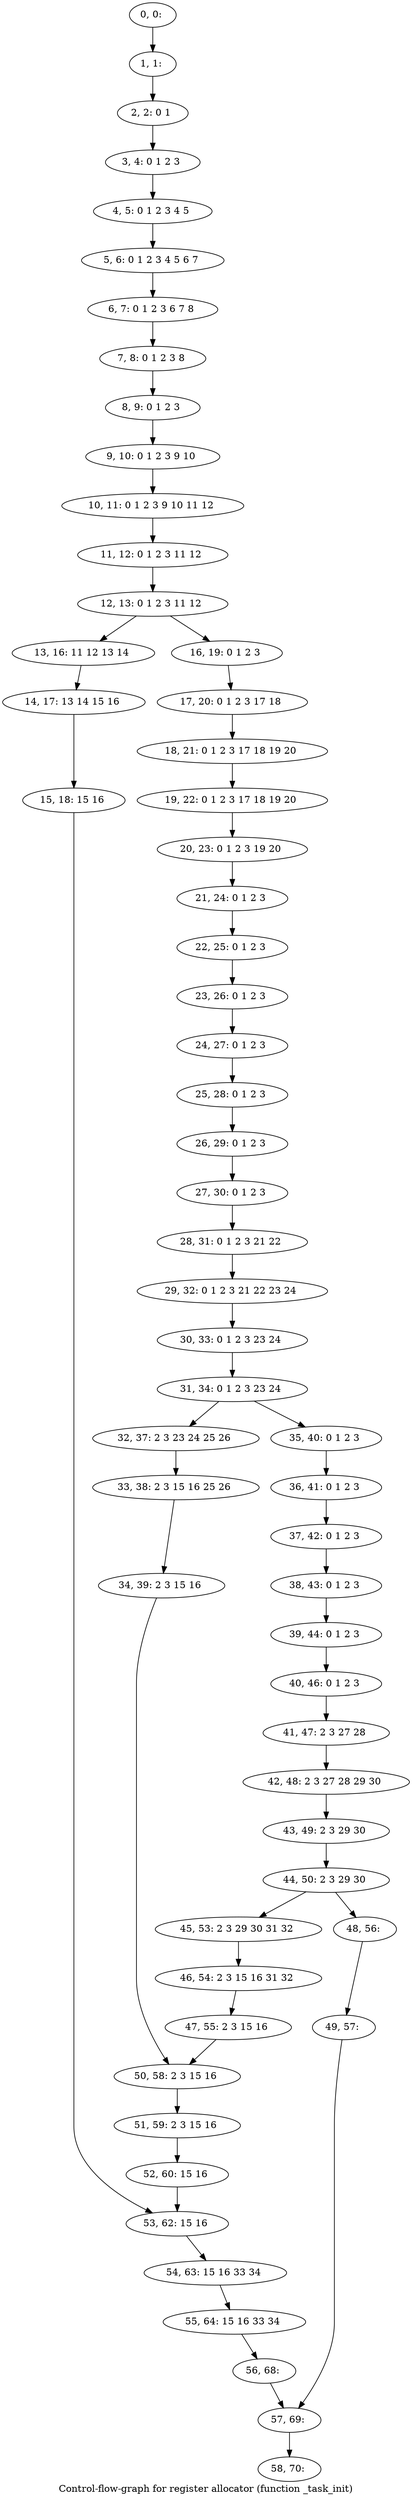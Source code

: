digraph G {
graph [label="Control-flow-graph for register allocator (function _task_init)"]
0[label="0, 0: "];
1[label="1, 1: "];
2[label="2, 2: 0 1 "];
3[label="3, 4: 0 1 2 3 "];
4[label="4, 5: 0 1 2 3 4 5 "];
5[label="5, 6: 0 1 2 3 4 5 6 7 "];
6[label="6, 7: 0 1 2 3 6 7 8 "];
7[label="7, 8: 0 1 2 3 8 "];
8[label="8, 9: 0 1 2 3 "];
9[label="9, 10: 0 1 2 3 9 10 "];
10[label="10, 11: 0 1 2 3 9 10 11 12 "];
11[label="11, 12: 0 1 2 3 11 12 "];
12[label="12, 13: 0 1 2 3 11 12 "];
13[label="13, 16: 11 12 13 14 "];
14[label="14, 17: 13 14 15 16 "];
15[label="15, 18: 15 16 "];
16[label="16, 19: 0 1 2 3 "];
17[label="17, 20: 0 1 2 3 17 18 "];
18[label="18, 21: 0 1 2 3 17 18 19 20 "];
19[label="19, 22: 0 1 2 3 17 18 19 20 "];
20[label="20, 23: 0 1 2 3 19 20 "];
21[label="21, 24: 0 1 2 3 "];
22[label="22, 25: 0 1 2 3 "];
23[label="23, 26: 0 1 2 3 "];
24[label="24, 27: 0 1 2 3 "];
25[label="25, 28: 0 1 2 3 "];
26[label="26, 29: 0 1 2 3 "];
27[label="27, 30: 0 1 2 3 "];
28[label="28, 31: 0 1 2 3 21 22 "];
29[label="29, 32: 0 1 2 3 21 22 23 24 "];
30[label="30, 33: 0 1 2 3 23 24 "];
31[label="31, 34: 0 1 2 3 23 24 "];
32[label="32, 37: 2 3 23 24 25 26 "];
33[label="33, 38: 2 3 15 16 25 26 "];
34[label="34, 39: 2 3 15 16 "];
35[label="35, 40: 0 1 2 3 "];
36[label="36, 41: 0 1 2 3 "];
37[label="37, 42: 0 1 2 3 "];
38[label="38, 43: 0 1 2 3 "];
39[label="39, 44: 0 1 2 3 "];
40[label="40, 46: 0 1 2 3 "];
41[label="41, 47: 2 3 27 28 "];
42[label="42, 48: 2 3 27 28 29 30 "];
43[label="43, 49: 2 3 29 30 "];
44[label="44, 50: 2 3 29 30 "];
45[label="45, 53: 2 3 29 30 31 32 "];
46[label="46, 54: 2 3 15 16 31 32 "];
47[label="47, 55: 2 3 15 16 "];
48[label="48, 56: "];
49[label="49, 57: "];
50[label="50, 58: 2 3 15 16 "];
51[label="51, 59: 2 3 15 16 "];
52[label="52, 60: 15 16 "];
53[label="53, 62: 15 16 "];
54[label="54, 63: 15 16 33 34 "];
55[label="55, 64: 15 16 33 34 "];
56[label="56, 68: "];
57[label="57, 69: "];
58[label="58, 70: "];
0->1 ;
1->2 ;
2->3 ;
3->4 ;
4->5 ;
5->6 ;
6->7 ;
7->8 ;
8->9 ;
9->10 ;
10->11 ;
11->12 ;
12->13 ;
12->16 ;
13->14 ;
14->15 ;
15->53 ;
16->17 ;
17->18 ;
18->19 ;
19->20 ;
20->21 ;
21->22 ;
22->23 ;
23->24 ;
24->25 ;
25->26 ;
26->27 ;
27->28 ;
28->29 ;
29->30 ;
30->31 ;
31->32 ;
31->35 ;
32->33 ;
33->34 ;
34->50 ;
35->36 ;
36->37 ;
37->38 ;
38->39 ;
39->40 ;
40->41 ;
41->42 ;
42->43 ;
43->44 ;
44->45 ;
44->48 ;
45->46 ;
46->47 ;
47->50 ;
48->49 ;
49->57 ;
50->51 ;
51->52 ;
52->53 ;
53->54 ;
54->55 ;
55->56 ;
56->57 ;
57->58 ;
}
